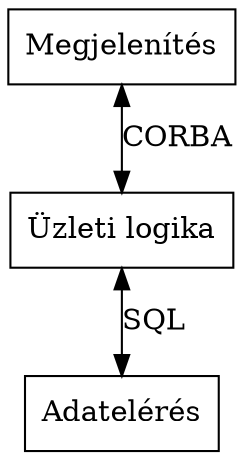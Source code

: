 digraph G {
	node [shape=record]
	c0 [label="{Megjelenítés}"]

	c1 [label="{Üzleti logika}"]
	c0 -> c1 [dir=both, label="CORBA"]

	c2 [label="{Adatelérés}"]
	c1 -> c2 [dir=both, label="SQL"]
}
